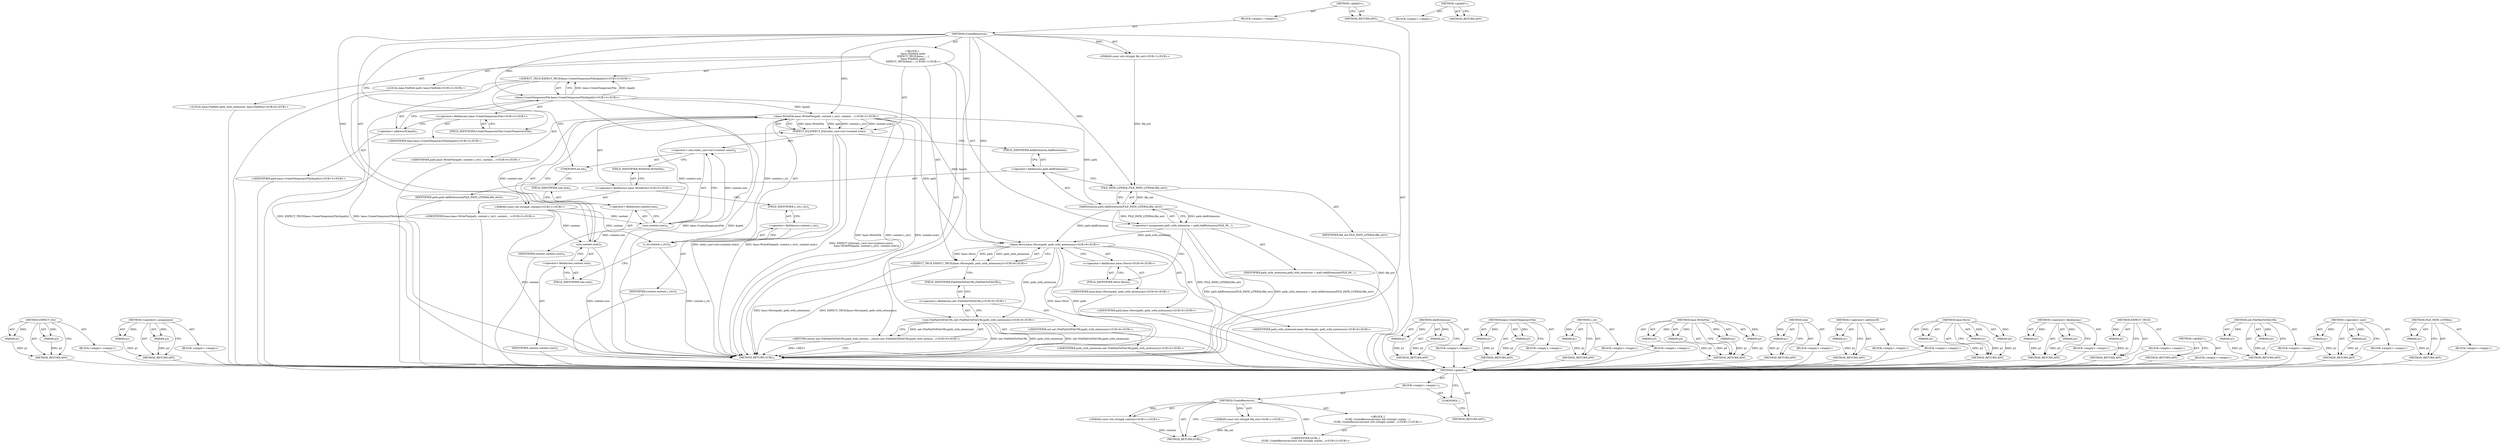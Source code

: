 digraph "&lt;global&gt;" {
vulnerable_103 [label=<(METHOD,EXPECT_EQ)>];
vulnerable_104 [label=<(PARAM,p1)>];
vulnerable_105 [label=<(PARAM,p2)>];
vulnerable_106 [label=<(BLOCK,&lt;empty&gt;,&lt;empty&gt;)>];
vulnerable_107 [label=<(METHOD_RETURN,ANY)>];
vulnerable_128 [label=<(METHOD,&lt;operator&gt;.assignment)>];
vulnerable_129 [label=<(PARAM,p1)>];
vulnerable_130 [label=<(PARAM,p2)>];
vulnerable_131 [label=<(BLOCK,&lt;empty&gt;,&lt;empty&gt;)>];
vulnerable_132 [label=<(METHOD_RETURN,ANY)>];
vulnerable_6 [label=<(METHOD,&lt;global&gt;)<SUB>1</SUB>>];
vulnerable_7 [label=<(BLOCK,&lt;empty&gt;,&lt;empty&gt;)<SUB>1</SUB>>];
vulnerable_8 [label=<(METHOD,CreateResource)<SUB>1</SUB>>];
vulnerable_9 [label="<(PARAM,const std::string&amp; content)<SUB>1</SUB>>"];
vulnerable_10 [label="<(PARAM,const std::string&amp; file_ext)<SUB>1</SUB>>"];
vulnerable_11 [label="<(BLOCK,{
   base::FilePath path;
   EXPECT_TRUE(base::...,{
   base::FilePath path;
   EXPECT_TRUE(base::...)<SUB>1</SUB>>"];
vulnerable_12 [label="<(LOCAL,base.FilePath path: base.FilePath)<SUB>2</SUB>>"];
vulnerable_13 [label="<(EXPECT_TRUE,EXPECT_TRUE(base::CreateTemporaryFile(&amp;path)))<SUB>3</SUB>>"];
vulnerable_14 [label="<(base.CreateTemporaryFile,base::CreateTemporaryFile(&amp;path))<SUB>3</SUB>>"];
vulnerable_15 [label="<(&lt;operator&gt;.fieldAccess,base::CreateTemporaryFile)<SUB>3</SUB>>"];
vulnerable_16 [label="<(IDENTIFIER,base,base::CreateTemporaryFile(&amp;path))<SUB>3</SUB>>"];
vulnerable_17 [label=<(FIELD_IDENTIFIER,CreateTemporaryFile,CreateTemporaryFile)<SUB>3</SUB>>];
vulnerable_18 [label=<(&lt;operator&gt;.addressOf,&amp;path)<SUB>3</SUB>>];
vulnerable_19 [label="<(IDENTIFIER,path,base::CreateTemporaryFile(&amp;path))<SUB>3</SUB>>"];
vulnerable_20 [label=<(EXPECT_EQ,EXPECT_EQ(static_cast&lt;int&gt;(content.size()),
   ...)<SUB>4</SUB>>];
vulnerable_21 [label=<(&lt;operator&gt;.cast,static_cast&lt;int&gt;(content.size()))<SUB>4</SUB>>];
vulnerable_22 [label=<(UNKNOWN,int,int)<SUB>4</SUB>>];
vulnerable_23 [label=<(size,content.size())<SUB>4</SUB>>];
vulnerable_24 [label=<(&lt;operator&gt;.fieldAccess,content.size)<SUB>4</SUB>>];
vulnerable_25 [label=<(IDENTIFIER,content,content.size())<SUB>4</SUB>>];
vulnerable_26 [label=<(FIELD_IDENTIFIER,size,size)<SUB>4</SUB>>];
vulnerable_27 [label="<(base.WriteFile,base::WriteFile(path, content.c_str(), content....)<SUB>5</SUB>>"];
vulnerable_28 [label="<(&lt;operator&gt;.fieldAccess,base::WriteFile)<SUB>5</SUB>>"];
vulnerable_29 [label="<(IDENTIFIER,base,base::WriteFile(path, content.c_str(), content....)<SUB>5</SUB>>"];
vulnerable_30 [label=<(FIELD_IDENTIFIER,WriteFile,WriteFile)<SUB>5</SUB>>];
vulnerable_31 [label="<(IDENTIFIER,path,base::WriteFile(path, content.c_str(), content....)<SUB>5</SUB>>"];
vulnerable_32 [label=<(c_str,content.c_str())<SUB>5</SUB>>];
vulnerable_33 [label=<(&lt;operator&gt;.fieldAccess,content.c_str)<SUB>5</SUB>>];
vulnerable_34 [label=<(IDENTIFIER,content,content.c_str())<SUB>5</SUB>>];
vulnerable_35 [label=<(FIELD_IDENTIFIER,c_str,c_str)<SUB>5</SUB>>];
vulnerable_36 [label=<(size,content.size())<SUB>5</SUB>>];
vulnerable_37 [label=<(&lt;operator&gt;.fieldAccess,content.size)<SUB>5</SUB>>];
vulnerable_38 [label=<(IDENTIFIER,content,content.size())<SUB>5</SUB>>];
vulnerable_39 [label=<(FIELD_IDENTIFIER,size,size)<SUB>5</SUB>>];
vulnerable_40 [label="<(LOCAL,base.FilePath path_with_extension: base.FilePath)<SUB>6</SUB>>"];
vulnerable_41 [label=<(&lt;operator&gt;.assignment,path_with_extension = path.AddExtension(FILE_PA...)<SUB>7</SUB>>];
vulnerable_42 [label=<(IDENTIFIER,path_with_extension,path_with_extension = path.AddExtension(FILE_PA...)<SUB>7</SUB>>];
vulnerable_43 [label=<(AddExtension,path.AddExtension(FILE_PATH_LITERAL(file_ext)))<SUB>7</SUB>>];
vulnerable_44 [label=<(&lt;operator&gt;.fieldAccess,path.AddExtension)<SUB>7</SUB>>];
vulnerable_45 [label=<(IDENTIFIER,path,path.AddExtension(FILE_PATH_LITERAL(file_ext)))<SUB>7</SUB>>];
vulnerable_46 [label=<(FIELD_IDENTIFIER,AddExtension,AddExtension)<SUB>7</SUB>>];
vulnerable_47 [label=<(FILE_PATH_LITERAL,FILE_PATH_LITERAL(file_ext))<SUB>7</SUB>>];
vulnerable_48 [label=<(IDENTIFIER,file_ext,FILE_PATH_LITERAL(file_ext))<SUB>7</SUB>>];
vulnerable_49 [label="<(EXPECT_TRUE,EXPECT_TRUE(base::Move(path, path_with_extension)))<SUB>8</SUB>>"];
vulnerable_50 [label="<(base.Move,base::Move(path, path_with_extension))<SUB>8</SUB>>"];
vulnerable_51 [label="<(&lt;operator&gt;.fieldAccess,base::Move)<SUB>8</SUB>>"];
vulnerable_52 [label="<(IDENTIFIER,base,base::Move(path, path_with_extension))<SUB>8</SUB>>"];
vulnerable_53 [label=<(FIELD_IDENTIFIER,Move,Move)<SUB>8</SUB>>];
vulnerable_54 [label="<(IDENTIFIER,path,base::Move(path, path_with_extension))<SUB>8</SUB>>"];
vulnerable_55 [label="<(IDENTIFIER,path_with_extension,base::Move(path, path_with_extension))<SUB>8</SUB>>"];
vulnerable_56 [label="<(RETURN,return net::FilePathToFileURL(path_with_extensi...,return net::FilePathToFileURL(path_with_extensi...)<SUB>9</SUB>>"];
vulnerable_57 [label="<(net.FilePathToFileURL,net::FilePathToFileURL(path_with_extension))<SUB>9</SUB>>"];
vulnerable_58 [label="<(&lt;operator&gt;.fieldAccess,net::FilePathToFileURL)<SUB>9</SUB>>"];
vulnerable_59 [label="<(IDENTIFIER,net,net::FilePathToFileURL(path_with_extension))<SUB>9</SUB>>"];
vulnerable_60 [label=<(FIELD_IDENTIFIER,FilePathToFileURL,FilePathToFileURL)<SUB>9</SUB>>];
vulnerable_61 [label="<(IDENTIFIER,path_with_extension,net::FilePathToFileURL(path_with_extension))<SUB>9</SUB>>"];
vulnerable_62 [label=<(METHOD_RETURN,GURL)<SUB>1</SUB>>];
vulnerable_64 [label=<(METHOD_RETURN,ANY)<SUB>1</SUB>>];
vulnerable_133 [label=<(METHOD,AddExtension)>];
vulnerable_134 [label=<(PARAM,p1)>];
vulnerable_135 [label=<(PARAM,p2)>];
vulnerable_136 [label=<(BLOCK,&lt;empty&gt;,&lt;empty&gt;)>];
vulnerable_137 [label=<(METHOD_RETURN,ANY)>];
vulnerable_89 [label=<(METHOD,base.CreateTemporaryFile)>];
vulnerable_90 [label=<(PARAM,p1)>];
vulnerable_91 [label=<(PARAM,p2)>];
vulnerable_92 [label=<(BLOCK,&lt;empty&gt;,&lt;empty&gt;)>];
vulnerable_93 [label=<(METHOD_RETURN,ANY)>];
vulnerable_124 [label=<(METHOD,c_str)>];
vulnerable_125 [label=<(PARAM,p1)>];
vulnerable_126 [label=<(BLOCK,&lt;empty&gt;,&lt;empty&gt;)>];
vulnerable_127 [label=<(METHOD_RETURN,ANY)>];
vulnerable_117 [label=<(METHOD,base.WriteFile)>];
vulnerable_118 [label=<(PARAM,p1)>];
vulnerable_119 [label=<(PARAM,p2)>];
vulnerable_120 [label=<(PARAM,p3)>];
vulnerable_121 [label=<(PARAM,p4)>];
vulnerable_122 [label=<(BLOCK,&lt;empty&gt;,&lt;empty&gt;)>];
vulnerable_123 [label=<(METHOD_RETURN,ANY)>];
vulnerable_113 [label=<(METHOD,size)>];
vulnerable_114 [label=<(PARAM,p1)>];
vulnerable_115 [label=<(BLOCK,&lt;empty&gt;,&lt;empty&gt;)>];
vulnerable_116 [label=<(METHOD_RETURN,ANY)>];
vulnerable_99 [label=<(METHOD,&lt;operator&gt;.addressOf)>];
vulnerable_100 [label=<(PARAM,p1)>];
vulnerable_101 [label=<(BLOCK,&lt;empty&gt;,&lt;empty&gt;)>];
vulnerable_102 [label=<(METHOD_RETURN,ANY)>];
vulnerable_142 [label=<(METHOD,base.Move)>];
vulnerable_143 [label=<(PARAM,p1)>];
vulnerable_144 [label=<(PARAM,p2)>];
vulnerable_145 [label=<(PARAM,p3)>];
vulnerable_146 [label=<(BLOCK,&lt;empty&gt;,&lt;empty&gt;)>];
vulnerable_147 [label=<(METHOD_RETURN,ANY)>];
vulnerable_94 [label=<(METHOD,&lt;operator&gt;.fieldAccess)>];
vulnerable_95 [label=<(PARAM,p1)>];
vulnerable_96 [label=<(PARAM,p2)>];
vulnerable_97 [label=<(BLOCK,&lt;empty&gt;,&lt;empty&gt;)>];
vulnerable_98 [label=<(METHOD_RETURN,ANY)>];
vulnerable_85 [label=<(METHOD,EXPECT_TRUE)>];
vulnerable_86 [label=<(PARAM,p1)>];
vulnerable_87 [label=<(BLOCK,&lt;empty&gt;,&lt;empty&gt;)>];
vulnerable_88 [label=<(METHOD_RETURN,ANY)>];
vulnerable_79 [label=<(METHOD,&lt;global&gt;)<SUB>1</SUB>>];
vulnerable_80 [label=<(BLOCK,&lt;empty&gt;,&lt;empty&gt;)>];
vulnerable_81 [label=<(METHOD_RETURN,ANY)>];
vulnerable_148 [label=<(METHOD,net.FilePathToFileURL)>];
vulnerable_149 [label=<(PARAM,p1)>];
vulnerable_150 [label=<(PARAM,p2)>];
vulnerable_151 [label=<(BLOCK,&lt;empty&gt;,&lt;empty&gt;)>];
vulnerable_152 [label=<(METHOD_RETURN,ANY)>];
vulnerable_108 [label=<(METHOD,&lt;operator&gt;.cast)>];
vulnerable_109 [label=<(PARAM,p1)>];
vulnerable_110 [label=<(PARAM,p2)>];
vulnerable_111 [label=<(BLOCK,&lt;empty&gt;,&lt;empty&gt;)>];
vulnerable_112 [label=<(METHOD_RETURN,ANY)>];
vulnerable_138 [label=<(METHOD,FILE_PATH_LITERAL)>];
vulnerable_139 [label=<(PARAM,p1)>];
vulnerable_140 [label=<(BLOCK,&lt;empty&gt;,&lt;empty&gt;)>];
vulnerable_141 [label=<(METHOD_RETURN,ANY)>];
fixed_6 [label=<(METHOD,&lt;global&gt;)<SUB>1</SUB>>];
fixed_7 [label=<(BLOCK,&lt;empty&gt;,&lt;empty&gt;)<SUB>1</SUB>>];
fixed_8 [label=<(METHOD,CreateResource)<SUB>1</SUB>>];
fixed_9 [label="<(PARAM,const std::string&amp; content)<SUB>1</SUB>>"];
fixed_10 [label="<(PARAM,const std::string&amp; file_ext)<SUB>1</SUB>>"];
fixed_11 [label="<(BLOCK,{
GURL CreateResource(const std::string&amp; conten...,{
GURL CreateResource(const std::string&amp; conten...)<SUB>1</SUB>>"];
fixed_12 [label="<(IDENTIFIER,GURL,{
GURL CreateResource(const std::string&amp; conten...)<SUB>2</SUB>>"];
fixed_13 [label=<(METHOD_RETURN,GURL)<SUB>1</SUB>>];
fixed_15 [label=<(UNKNOWN,,)>];
fixed_16 [label=<(METHOD_RETURN,ANY)<SUB>1</SUB>>];
fixed_27 [label=<(METHOD,&lt;global&gt;)<SUB>1</SUB>>];
fixed_28 [label=<(BLOCK,&lt;empty&gt;,&lt;empty&gt;)>];
fixed_29 [label=<(METHOD_RETURN,ANY)>];
vulnerable_103 -> vulnerable_104  [key=0, label="AST: "];
vulnerable_103 -> vulnerable_104  [key=1, label="DDG: "];
vulnerable_103 -> vulnerable_106  [key=0, label="AST: "];
vulnerable_103 -> vulnerable_105  [key=0, label="AST: "];
vulnerable_103 -> vulnerable_105  [key=1, label="DDG: "];
vulnerable_103 -> vulnerable_107  [key=0, label="AST: "];
vulnerable_103 -> vulnerable_107  [key=1, label="CFG: "];
vulnerable_104 -> vulnerable_107  [key=0, label="DDG: p1"];
vulnerable_105 -> vulnerable_107  [key=0, label="DDG: p2"];
vulnerable_106 -> fixed_6  [key=0];
vulnerable_107 -> fixed_6  [key=0];
vulnerable_128 -> vulnerable_129  [key=0, label="AST: "];
vulnerable_128 -> vulnerable_129  [key=1, label="DDG: "];
vulnerable_128 -> vulnerable_131  [key=0, label="AST: "];
vulnerable_128 -> vulnerable_130  [key=0, label="AST: "];
vulnerable_128 -> vulnerable_130  [key=1, label="DDG: "];
vulnerable_128 -> vulnerable_132  [key=0, label="AST: "];
vulnerable_128 -> vulnerable_132  [key=1, label="CFG: "];
vulnerable_129 -> vulnerable_132  [key=0, label="DDG: p1"];
vulnerable_130 -> vulnerable_132  [key=0, label="DDG: p2"];
vulnerable_131 -> fixed_6  [key=0];
vulnerable_132 -> fixed_6  [key=0];
vulnerable_6 -> vulnerable_7  [key=0, label="AST: "];
vulnerable_6 -> vulnerable_64  [key=0, label="AST: "];
vulnerable_6 -> vulnerable_64  [key=1, label="CFG: "];
vulnerable_7 -> vulnerable_8  [key=0, label="AST: "];
vulnerable_8 -> vulnerable_9  [key=0, label="AST: "];
vulnerable_8 -> vulnerable_9  [key=1, label="DDG: "];
vulnerable_8 -> vulnerable_10  [key=0, label="AST: "];
vulnerable_8 -> vulnerable_10  [key=1, label="DDG: "];
vulnerable_8 -> vulnerable_11  [key=0, label="AST: "];
vulnerable_8 -> vulnerable_62  [key=0, label="AST: "];
vulnerable_8 -> vulnerable_17  [key=0, label="CFG: "];
vulnerable_8 -> vulnerable_14  [key=0, label="DDG: "];
vulnerable_8 -> vulnerable_27  [key=0, label="DDG: "];
vulnerable_8 -> vulnerable_50  [key=0, label="DDG: "];
vulnerable_8 -> vulnerable_57  [key=0, label="DDG: "];
vulnerable_8 -> vulnerable_47  [key=0, label="DDG: "];
vulnerable_9 -> vulnerable_62  [key=0, label="DDG: content"];
vulnerable_9 -> vulnerable_23  [key=0, label="DDG: content"];
vulnerable_9 -> vulnerable_32  [key=0, label="DDG: content"];
vulnerable_9 -> vulnerable_36  [key=0, label="DDG: content"];
vulnerable_10 -> vulnerable_47  [key=0, label="DDG: file_ext"];
vulnerable_11 -> vulnerable_12  [key=0, label="AST: "];
vulnerable_11 -> vulnerable_13  [key=0, label="AST: "];
vulnerable_11 -> vulnerable_20  [key=0, label="AST: "];
vulnerable_11 -> vulnerable_40  [key=0, label="AST: "];
vulnerable_11 -> vulnerable_41  [key=0, label="AST: "];
vulnerable_11 -> vulnerable_49  [key=0, label="AST: "];
vulnerable_11 -> vulnerable_56  [key=0, label="AST: "];
vulnerable_12 -> fixed_6  [key=0];
vulnerable_13 -> vulnerable_14  [key=0, label="AST: "];
vulnerable_13 -> vulnerable_22  [key=0, label="CFG: "];
vulnerable_13 -> vulnerable_62  [key=0, label="DDG: base::CreateTemporaryFile(&amp;path)"];
vulnerable_13 -> vulnerable_62  [key=1, label="DDG: EXPECT_TRUE(base::CreateTemporaryFile(&amp;path))"];
vulnerable_14 -> vulnerable_15  [key=0, label="AST: "];
vulnerable_14 -> vulnerable_18  [key=0, label="AST: "];
vulnerable_14 -> vulnerable_13  [key=0, label="CFG: "];
vulnerable_14 -> vulnerable_13  [key=1, label="DDG: base::CreateTemporaryFile"];
vulnerable_14 -> vulnerable_13  [key=2, label="DDG: &amp;path"];
vulnerable_14 -> vulnerable_62  [key=0, label="DDG: base::CreateTemporaryFile"];
vulnerable_14 -> vulnerable_62  [key=1, label="DDG: &amp;path"];
vulnerable_14 -> vulnerable_27  [key=0, label="DDG: &amp;path"];
vulnerable_14 -> vulnerable_50  [key=0, label="DDG: &amp;path"];
vulnerable_15 -> vulnerable_16  [key=0, label="AST: "];
vulnerable_15 -> vulnerable_17  [key=0, label="AST: "];
vulnerable_15 -> vulnerable_18  [key=0, label="CFG: "];
vulnerable_16 -> fixed_6  [key=0];
vulnerable_17 -> vulnerable_15  [key=0, label="CFG: "];
vulnerable_18 -> vulnerable_19  [key=0, label="AST: "];
vulnerable_18 -> vulnerable_14  [key=0, label="CFG: "];
vulnerable_19 -> fixed_6  [key=0];
vulnerable_20 -> vulnerable_21  [key=0, label="AST: "];
vulnerable_20 -> vulnerable_27  [key=0, label="AST: "];
vulnerable_20 -> vulnerable_46  [key=0, label="CFG: "];
vulnerable_20 -> vulnerable_62  [key=0, label="DDG: static_cast&lt;int&gt;(content.size())"];
vulnerable_20 -> vulnerable_62  [key=1, label="DDG: base::WriteFile(path, content.c_str(), content.size())"];
vulnerable_20 -> vulnerable_62  [key=2, label="DDG: EXPECT_EQ(static_cast&lt;int&gt;(content.size()),
             base::WriteFile(path, content.c_str(), content.size()))"];
vulnerable_21 -> vulnerable_22  [key=0, label="AST: "];
vulnerable_21 -> vulnerable_23  [key=0, label="AST: "];
vulnerable_21 -> vulnerable_30  [key=0, label="CFG: "];
vulnerable_22 -> vulnerable_26  [key=0, label="CFG: "];
vulnerable_23 -> vulnerable_24  [key=0, label="AST: "];
vulnerable_23 -> vulnerable_21  [key=0, label="CFG: "];
vulnerable_23 -> vulnerable_21  [key=1, label="DDG: content.size"];
vulnerable_23 -> vulnerable_20  [key=0, label="DDG: content.size"];
vulnerable_23 -> vulnerable_36  [key=0, label="DDG: content.size"];
vulnerable_24 -> vulnerable_25  [key=0, label="AST: "];
vulnerable_24 -> vulnerable_26  [key=0, label="AST: "];
vulnerable_24 -> vulnerable_23  [key=0, label="CFG: "];
vulnerable_25 -> fixed_6  [key=0];
vulnerable_26 -> vulnerable_24  [key=0, label="CFG: "];
vulnerable_27 -> vulnerable_28  [key=0, label="AST: "];
vulnerable_27 -> vulnerable_31  [key=0, label="AST: "];
vulnerable_27 -> vulnerable_32  [key=0, label="AST: "];
vulnerable_27 -> vulnerable_36  [key=0, label="AST: "];
vulnerable_27 -> vulnerable_20  [key=0, label="CFG: "];
vulnerable_27 -> vulnerable_20  [key=1, label="DDG: base::WriteFile"];
vulnerable_27 -> vulnerable_20  [key=2, label="DDG: path"];
vulnerable_27 -> vulnerable_20  [key=3, label="DDG: content.c_str()"];
vulnerable_27 -> vulnerable_20  [key=4, label="DDG: content.size()"];
vulnerable_27 -> vulnerable_62  [key=0, label="DDG: base::WriteFile"];
vulnerable_27 -> vulnerable_62  [key=1, label="DDG: content.c_str()"];
vulnerable_27 -> vulnerable_62  [key=2, label="DDG: content.size()"];
vulnerable_27 -> vulnerable_43  [key=0, label="DDG: path"];
vulnerable_27 -> vulnerable_50  [key=0, label="DDG: path"];
vulnerable_28 -> vulnerable_29  [key=0, label="AST: "];
vulnerable_28 -> vulnerable_30  [key=0, label="AST: "];
vulnerable_28 -> vulnerable_35  [key=0, label="CFG: "];
vulnerable_29 -> fixed_6  [key=0];
vulnerable_30 -> vulnerable_28  [key=0, label="CFG: "];
vulnerable_31 -> fixed_6  [key=0];
vulnerable_32 -> vulnerable_33  [key=0, label="AST: "];
vulnerable_32 -> vulnerable_39  [key=0, label="CFG: "];
vulnerable_32 -> vulnerable_62  [key=0, label="DDG: content.c_str"];
vulnerable_32 -> vulnerable_27  [key=0, label="DDG: content.c_str"];
vulnerable_33 -> vulnerable_34  [key=0, label="AST: "];
vulnerable_33 -> vulnerable_35  [key=0, label="AST: "];
vulnerable_33 -> vulnerable_32  [key=0, label="CFG: "];
vulnerable_34 -> fixed_6  [key=0];
vulnerable_35 -> vulnerable_33  [key=0, label="CFG: "];
vulnerable_36 -> vulnerable_37  [key=0, label="AST: "];
vulnerable_36 -> vulnerable_27  [key=0, label="CFG: "];
vulnerable_36 -> vulnerable_27  [key=1, label="DDG: content.size"];
vulnerable_36 -> vulnerable_62  [key=0, label="DDG: content.size"];
vulnerable_37 -> vulnerable_38  [key=0, label="AST: "];
vulnerable_37 -> vulnerable_39  [key=0, label="AST: "];
vulnerable_37 -> vulnerable_36  [key=0, label="CFG: "];
vulnerable_38 -> fixed_6  [key=0];
vulnerable_39 -> vulnerable_37  [key=0, label="CFG: "];
vulnerable_40 -> fixed_6  [key=0];
vulnerable_41 -> vulnerable_42  [key=0, label="AST: "];
vulnerable_41 -> vulnerable_43  [key=0, label="AST: "];
vulnerable_41 -> vulnerable_53  [key=0, label="CFG: "];
vulnerable_41 -> vulnerable_62  [key=0, label="DDG: path.AddExtension(FILE_PATH_LITERAL(file_ext))"];
vulnerable_41 -> vulnerable_62  [key=1, label="DDG: path_with_extension = path.AddExtension(FILE_PATH_LITERAL(file_ext))"];
vulnerable_41 -> vulnerable_50  [key=0, label="DDG: path_with_extension"];
vulnerable_42 -> fixed_6  [key=0];
vulnerable_43 -> vulnerable_44  [key=0, label="AST: "];
vulnerable_43 -> vulnerable_47  [key=0, label="AST: "];
vulnerable_43 -> vulnerable_41  [key=0, label="CFG: "];
vulnerable_43 -> vulnerable_41  [key=1, label="DDG: path.AddExtension"];
vulnerable_43 -> vulnerable_41  [key=2, label="DDG: FILE_PATH_LITERAL(file_ext)"];
vulnerable_43 -> vulnerable_62  [key=0, label="DDG: FILE_PATH_LITERAL(file_ext)"];
vulnerable_43 -> vulnerable_50  [key=0, label="DDG: path.AddExtension"];
vulnerable_44 -> vulnerable_45  [key=0, label="AST: "];
vulnerable_44 -> vulnerable_46  [key=0, label="AST: "];
vulnerable_44 -> vulnerable_47  [key=0, label="CFG: "];
vulnerable_45 -> fixed_6  [key=0];
vulnerable_46 -> vulnerable_44  [key=0, label="CFG: "];
vulnerable_47 -> vulnerable_48  [key=0, label="AST: "];
vulnerable_47 -> vulnerable_43  [key=0, label="CFG: "];
vulnerable_47 -> vulnerable_43  [key=1, label="DDG: file_ext"];
vulnerable_47 -> vulnerable_62  [key=0, label="DDG: file_ext"];
vulnerable_48 -> fixed_6  [key=0];
vulnerable_49 -> vulnerable_50  [key=0, label="AST: "];
vulnerable_49 -> vulnerable_60  [key=0, label="CFG: "];
vulnerable_49 -> vulnerable_62  [key=0, label="DDG: base::Move(path, path_with_extension)"];
vulnerable_49 -> vulnerable_62  [key=1, label="DDG: EXPECT_TRUE(base::Move(path, path_with_extension))"];
vulnerable_50 -> vulnerable_51  [key=0, label="AST: "];
vulnerable_50 -> vulnerable_54  [key=0, label="AST: "];
vulnerable_50 -> vulnerable_55  [key=0, label="AST: "];
vulnerable_50 -> vulnerable_49  [key=0, label="CFG: "];
vulnerable_50 -> vulnerable_49  [key=1, label="DDG: base::Move"];
vulnerable_50 -> vulnerable_49  [key=2, label="DDG: path"];
vulnerable_50 -> vulnerable_49  [key=3, label="DDG: path_with_extension"];
vulnerable_50 -> vulnerable_62  [key=0, label="DDG: base::Move"];
vulnerable_50 -> vulnerable_62  [key=1, label="DDG: path"];
vulnerable_50 -> vulnerable_57  [key=0, label="DDG: path_with_extension"];
vulnerable_51 -> vulnerable_52  [key=0, label="AST: "];
vulnerable_51 -> vulnerable_53  [key=0, label="AST: "];
vulnerable_51 -> vulnerable_50  [key=0, label="CFG: "];
vulnerable_52 -> fixed_6  [key=0];
vulnerable_53 -> vulnerable_51  [key=0, label="CFG: "];
vulnerable_54 -> fixed_6  [key=0];
vulnerable_55 -> fixed_6  [key=0];
vulnerable_56 -> vulnerable_57  [key=0, label="AST: "];
vulnerable_56 -> vulnerable_62  [key=0, label="CFG: "];
vulnerable_56 -> vulnerable_62  [key=1, label="DDG: &lt;RET&gt;"];
vulnerable_57 -> vulnerable_58  [key=0, label="AST: "];
vulnerable_57 -> vulnerable_61  [key=0, label="AST: "];
vulnerable_57 -> vulnerable_56  [key=0, label="CFG: "];
vulnerable_57 -> vulnerable_56  [key=1, label="DDG: net::FilePathToFileURL(path_with_extension)"];
vulnerable_57 -> vulnerable_62  [key=0, label="DDG: net::FilePathToFileURL"];
vulnerable_57 -> vulnerable_62  [key=1, label="DDG: path_with_extension"];
vulnerable_57 -> vulnerable_62  [key=2, label="DDG: net::FilePathToFileURL(path_with_extension)"];
vulnerable_58 -> vulnerable_59  [key=0, label="AST: "];
vulnerable_58 -> vulnerable_60  [key=0, label="AST: "];
vulnerable_58 -> vulnerable_57  [key=0, label="CFG: "];
vulnerable_59 -> fixed_6  [key=0];
vulnerable_60 -> vulnerable_58  [key=0, label="CFG: "];
vulnerable_61 -> fixed_6  [key=0];
vulnerable_62 -> fixed_6  [key=0];
vulnerable_64 -> fixed_6  [key=0];
vulnerable_133 -> vulnerable_134  [key=0, label="AST: "];
vulnerable_133 -> vulnerable_134  [key=1, label="DDG: "];
vulnerable_133 -> vulnerable_136  [key=0, label="AST: "];
vulnerable_133 -> vulnerable_135  [key=0, label="AST: "];
vulnerable_133 -> vulnerable_135  [key=1, label="DDG: "];
vulnerable_133 -> vulnerable_137  [key=0, label="AST: "];
vulnerable_133 -> vulnerable_137  [key=1, label="CFG: "];
vulnerable_134 -> vulnerable_137  [key=0, label="DDG: p1"];
vulnerable_135 -> vulnerable_137  [key=0, label="DDG: p2"];
vulnerable_136 -> fixed_6  [key=0];
vulnerable_137 -> fixed_6  [key=0];
vulnerable_89 -> vulnerable_90  [key=0, label="AST: "];
vulnerable_89 -> vulnerable_90  [key=1, label="DDG: "];
vulnerable_89 -> vulnerable_92  [key=0, label="AST: "];
vulnerable_89 -> vulnerable_91  [key=0, label="AST: "];
vulnerable_89 -> vulnerable_91  [key=1, label="DDG: "];
vulnerable_89 -> vulnerable_93  [key=0, label="AST: "];
vulnerable_89 -> vulnerable_93  [key=1, label="CFG: "];
vulnerable_90 -> vulnerable_93  [key=0, label="DDG: p1"];
vulnerable_91 -> vulnerable_93  [key=0, label="DDG: p2"];
vulnerable_92 -> fixed_6  [key=0];
vulnerable_93 -> fixed_6  [key=0];
vulnerable_124 -> vulnerable_125  [key=0, label="AST: "];
vulnerable_124 -> vulnerable_125  [key=1, label="DDG: "];
vulnerable_124 -> vulnerable_126  [key=0, label="AST: "];
vulnerable_124 -> vulnerable_127  [key=0, label="AST: "];
vulnerable_124 -> vulnerable_127  [key=1, label="CFG: "];
vulnerable_125 -> vulnerable_127  [key=0, label="DDG: p1"];
vulnerable_126 -> fixed_6  [key=0];
vulnerable_127 -> fixed_6  [key=0];
vulnerable_117 -> vulnerable_118  [key=0, label="AST: "];
vulnerable_117 -> vulnerable_118  [key=1, label="DDG: "];
vulnerable_117 -> vulnerable_122  [key=0, label="AST: "];
vulnerable_117 -> vulnerable_119  [key=0, label="AST: "];
vulnerable_117 -> vulnerable_119  [key=1, label="DDG: "];
vulnerable_117 -> vulnerable_123  [key=0, label="AST: "];
vulnerable_117 -> vulnerable_123  [key=1, label="CFG: "];
vulnerable_117 -> vulnerable_120  [key=0, label="AST: "];
vulnerable_117 -> vulnerable_120  [key=1, label="DDG: "];
vulnerable_117 -> vulnerable_121  [key=0, label="AST: "];
vulnerable_117 -> vulnerable_121  [key=1, label="DDG: "];
vulnerable_118 -> vulnerable_123  [key=0, label="DDG: p1"];
vulnerable_119 -> vulnerable_123  [key=0, label="DDG: p2"];
vulnerable_120 -> vulnerable_123  [key=0, label="DDG: p3"];
vulnerable_121 -> vulnerable_123  [key=0, label="DDG: p4"];
vulnerable_122 -> fixed_6  [key=0];
vulnerable_123 -> fixed_6  [key=0];
vulnerable_113 -> vulnerable_114  [key=0, label="AST: "];
vulnerable_113 -> vulnerable_114  [key=1, label="DDG: "];
vulnerable_113 -> vulnerable_115  [key=0, label="AST: "];
vulnerable_113 -> vulnerable_116  [key=0, label="AST: "];
vulnerable_113 -> vulnerable_116  [key=1, label="CFG: "];
vulnerable_114 -> vulnerable_116  [key=0, label="DDG: p1"];
vulnerable_115 -> fixed_6  [key=0];
vulnerable_116 -> fixed_6  [key=0];
vulnerable_99 -> vulnerable_100  [key=0, label="AST: "];
vulnerable_99 -> vulnerable_100  [key=1, label="DDG: "];
vulnerable_99 -> vulnerable_101  [key=0, label="AST: "];
vulnerable_99 -> vulnerable_102  [key=0, label="AST: "];
vulnerable_99 -> vulnerable_102  [key=1, label="CFG: "];
vulnerable_100 -> vulnerable_102  [key=0, label="DDG: p1"];
vulnerable_101 -> fixed_6  [key=0];
vulnerable_102 -> fixed_6  [key=0];
vulnerable_142 -> vulnerable_143  [key=0, label="AST: "];
vulnerable_142 -> vulnerable_143  [key=1, label="DDG: "];
vulnerable_142 -> vulnerable_146  [key=0, label="AST: "];
vulnerable_142 -> vulnerable_144  [key=0, label="AST: "];
vulnerable_142 -> vulnerable_144  [key=1, label="DDG: "];
vulnerable_142 -> vulnerable_147  [key=0, label="AST: "];
vulnerable_142 -> vulnerable_147  [key=1, label="CFG: "];
vulnerable_142 -> vulnerable_145  [key=0, label="AST: "];
vulnerable_142 -> vulnerable_145  [key=1, label="DDG: "];
vulnerable_143 -> vulnerable_147  [key=0, label="DDG: p1"];
vulnerable_144 -> vulnerable_147  [key=0, label="DDG: p2"];
vulnerable_145 -> vulnerable_147  [key=0, label="DDG: p3"];
vulnerable_146 -> fixed_6  [key=0];
vulnerable_147 -> fixed_6  [key=0];
vulnerable_94 -> vulnerable_95  [key=0, label="AST: "];
vulnerable_94 -> vulnerable_95  [key=1, label="DDG: "];
vulnerable_94 -> vulnerable_97  [key=0, label="AST: "];
vulnerable_94 -> vulnerable_96  [key=0, label="AST: "];
vulnerable_94 -> vulnerable_96  [key=1, label="DDG: "];
vulnerable_94 -> vulnerable_98  [key=0, label="AST: "];
vulnerable_94 -> vulnerable_98  [key=1, label="CFG: "];
vulnerable_95 -> vulnerable_98  [key=0, label="DDG: p1"];
vulnerable_96 -> vulnerable_98  [key=0, label="DDG: p2"];
vulnerable_97 -> fixed_6  [key=0];
vulnerable_98 -> fixed_6  [key=0];
vulnerable_85 -> vulnerable_86  [key=0, label="AST: "];
vulnerable_85 -> vulnerable_86  [key=1, label="DDG: "];
vulnerable_85 -> vulnerable_87  [key=0, label="AST: "];
vulnerable_85 -> vulnerable_88  [key=0, label="AST: "];
vulnerable_85 -> vulnerable_88  [key=1, label="CFG: "];
vulnerable_86 -> vulnerable_88  [key=0, label="DDG: p1"];
vulnerable_87 -> fixed_6  [key=0];
vulnerable_88 -> fixed_6  [key=0];
vulnerable_79 -> vulnerable_80  [key=0, label="AST: "];
vulnerable_79 -> vulnerable_81  [key=0, label="AST: "];
vulnerable_79 -> vulnerable_81  [key=1, label="CFG: "];
vulnerable_80 -> fixed_6  [key=0];
vulnerable_81 -> fixed_6  [key=0];
vulnerable_148 -> vulnerable_149  [key=0, label="AST: "];
vulnerable_148 -> vulnerable_149  [key=1, label="DDG: "];
vulnerable_148 -> vulnerable_151  [key=0, label="AST: "];
vulnerable_148 -> vulnerable_150  [key=0, label="AST: "];
vulnerable_148 -> vulnerable_150  [key=1, label="DDG: "];
vulnerable_148 -> vulnerable_152  [key=0, label="AST: "];
vulnerable_148 -> vulnerable_152  [key=1, label="CFG: "];
vulnerable_149 -> vulnerable_152  [key=0, label="DDG: p1"];
vulnerable_150 -> vulnerable_152  [key=0, label="DDG: p2"];
vulnerable_151 -> fixed_6  [key=0];
vulnerable_152 -> fixed_6  [key=0];
vulnerable_108 -> vulnerable_109  [key=0, label="AST: "];
vulnerable_108 -> vulnerable_109  [key=1, label="DDG: "];
vulnerable_108 -> vulnerable_111  [key=0, label="AST: "];
vulnerable_108 -> vulnerable_110  [key=0, label="AST: "];
vulnerable_108 -> vulnerable_110  [key=1, label="DDG: "];
vulnerable_108 -> vulnerable_112  [key=0, label="AST: "];
vulnerable_108 -> vulnerable_112  [key=1, label="CFG: "];
vulnerable_109 -> vulnerable_112  [key=0, label="DDG: p1"];
vulnerable_110 -> vulnerable_112  [key=0, label="DDG: p2"];
vulnerable_111 -> fixed_6  [key=0];
vulnerable_112 -> fixed_6  [key=0];
vulnerable_138 -> vulnerable_139  [key=0, label="AST: "];
vulnerable_138 -> vulnerable_139  [key=1, label="DDG: "];
vulnerable_138 -> vulnerable_140  [key=0, label="AST: "];
vulnerable_138 -> vulnerable_141  [key=0, label="AST: "];
vulnerable_138 -> vulnerable_141  [key=1, label="CFG: "];
vulnerable_139 -> vulnerable_141  [key=0, label="DDG: p1"];
vulnerable_140 -> fixed_6  [key=0];
vulnerable_141 -> fixed_6  [key=0];
fixed_6 -> fixed_7  [key=0, label="AST: "];
fixed_6 -> fixed_16  [key=0, label="AST: "];
fixed_6 -> fixed_15  [key=0, label="CFG: "];
fixed_7 -> fixed_8  [key=0, label="AST: "];
fixed_7 -> fixed_15  [key=0, label="AST: "];
fixed_8 -> fixed_9  [key=0, label="AST: "];
fixed_8 -> fixed_9  [key=1, label="DDG: "];
fixed_8 -> fixed_10  [key=0, label="AST: "];
fixed_8 -> fixed_10  [key=1, label="DDG: "];
fixed_8 -> fixed_11  [key=0, label="AST: "];
fixed_8 -> fixed_13  [key=0, label="AST: "];
fixed_8 -> fixed_13  [key=1, label="CFG: "];
fixed_8 -> fixed_12  [key=0, label="DDG: "];
fixed_9 -> fixed_13  [key=0, label="DDG: content"];
fixed_10 -> fixed_13  [key=0, label="DDG: file_ext"];
fixed_11 -> fixed_12  [key=0, label="AST: "];
fixed_15 -> fixed_16  [key=0, label="CFG: "];
fixed_27 -> fixed_28  [key=0, label="AST: "];
fixed_27 -> fixed_29  [key=0, label="AST: "];
fixed_27 -> fixed_29  [key=1, label="CFG: "];
}
